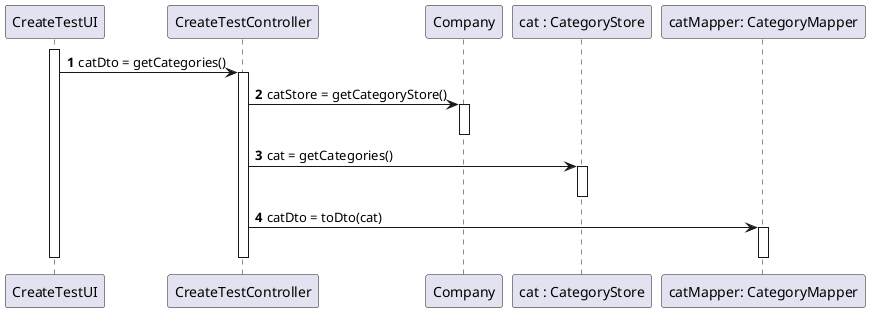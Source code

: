 @startuml
autonumber
'hide footbox


participant "CreateTestUI" as UI
participant "CreateTestController" as CCC
participant "Company" as COMP
participant "cat : CategoryStore" as CAST
participant "catMapper: CategoryMapper" as CATMAP




activate UI
UI -> CCC : catDto = getCategories()
activate CCC
CCC -> COMP : catStore = getCategoryStore()
activate COMP
deactivate COMP
CCC -> CAST : cat = getCategories()
activate CAST
deactivate CAST
CCC -> CATMAP : catDto = toDto(cat)
activate CATMAP
deactivate CATMAP
deactivate CCC
deactivate UI


@enduml